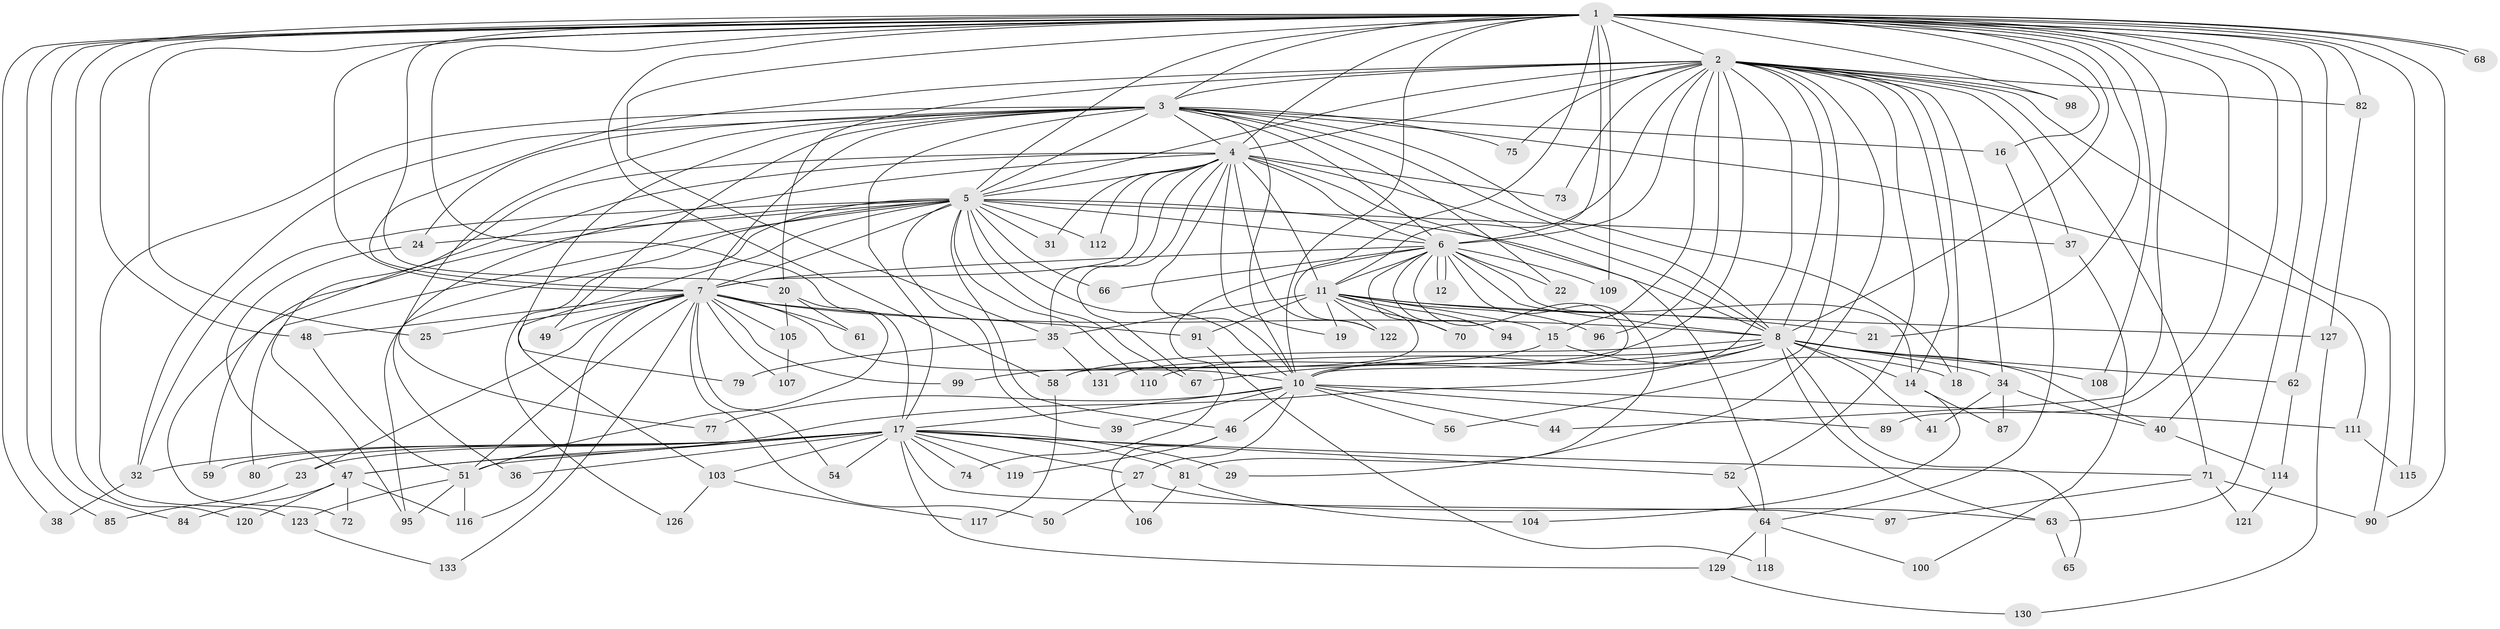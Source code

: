 // original degree distribution, {38: 0.007518796992481203, 17: 0.007518796992481203, 23: 0.015037593984962405, 21: 0.022556390977443608, 25: 0.007518796992481203, 24: 0.007518796992481203, 20: 0.007518796992481203, 18: 0.007518796992481203, 10: 0.007518796992481203, 2: 0.5338345864661654, 7: 0.007518796992481203, 4: 0.09022556390977443, 3: 0.24060150375939848, 5: 0.015037593984962405, 6: 0.022556390977443608}
// Generated by graph-tools (version 1.1) at 2025/41/03/06/25 10:41:33]
// undirected, 105 vertices, 246 edges
graph export_dot {
graph [start="1"]
  node [color=gray90,style=filled];
  1 [super="+42"];
  2 [super="+9"];
  3 [super="+30"];
  4 [super="+93"];
  5 [super="+28"];
  6 [super="+88"];
  7 [super="+60"];
  8 [super="+76"];
  10 [super="+83"];
  11 [super="+13"];
  12;
  14 [super="+26"];
  15;
  16;
  17 [super="+57"];
  18 [super="+55"];
  19 [super="+45"];
  20;
  21;
  22;
  23;
  24;
  25;
  27 [super="+101"];
  29;
  31;
  32 [super="+33"];
  34 [super="+43"];
  35 [super="+86"];
  36;
  37;
  38;
  39;
  40;
  41;
  44;
  46;
  47 [super="+53"];
  48;
  49;
  50;
  51 [super="+69"];
  52;
  54;
  56;
  58 [super="+92"];
  59;
  61;
  62;
  63;
  64 [super="+124"];
  65;
  66;
  67 [super="+78"];
  68;
  70;
  71 [super="+113"];
  72;
  73;
  74;
  75;
  77;
  79;
  80;
  81;
  82;
  84;
  85;
  87;
  89;
  90;
  91;
  94;
  95 [super="+132"];
  96;
  97;
  98 [super="+102"];
  99;
  100;
  103;
  104;
  105;
  106;
  107;
  108;
  109;
  110;
  111;
  112;
  114;
  115;
  116 [super="+128"];
  117;
  118;
  119;
  120;
  121;
  122 [super="+125"];
  123;
  126;
  127;
  129;
  130;
  131;
  133;
  1 -- 2 [weight=2];
  1 -- 3;
  1 -- 4;
  1 -- 5;
  1 -- 6;
  1 -- 7;
  1 -- 8;
  1 -- 10;
  1 -- 16;
  1 -- 17 [weight=2];
  1 -- 20;
  1 -- 21 [weight=2];
  1 -- 25;
  1 -- 35 [weight=2];
  1 -- 38;
  1 -- 40;
  1 -- 44;
  1 -- 48;
  1 -- 58;
  1 -- 62;
  1 -- 63;
  1 -- 68;
  1 -- 68;
  1 -- 82;
  1 -- 84;
  1 -- 85;
  1 -- 89;
  1 -- 90;
  1 -- 98;
  1 -- 108;
  1 -- 109;
  1 -- 115;
  1 -- 120;
  1 -- 122;
  2 -- 3 [weight=2];
  2 -- 4 [weight=2];
  2 -- 5 [weight=2];
  2 -- 6 [weight=2];
  2 -- 7 [weight=2];
  2 -- 8 [weight=2];
  2 -- 10 [weight=2];
  2 -- 15;
  2 -- 18;
  2 -- 34;
  2 -- 71;
  2 -- 73;
  2 -- 90;
  2 -- 96;
  2 -- 131;
  2 -- 11;
  2 -- 75;
  2 -- 14;
  2 -- 82;
  2 -- 20;
  2 -- 29;
  2 -- 98 [weight=2];
  2 -- 37;
  2 -- 52;
  2 -- 56;
  3 -- 4;
  3 -- 5 [weight=2];
  3 -- 6;
  3 -- 7;
  3 -- 8;
  3 -- 10;
  3 -- 16;
  3 -- 17;
  3 -- 18;
  3 -- 22;
  3 -- 24;
  3 -- 32;
  3 -- 49;
  3 -- 75;
  3 -- 77;
  3 -- 79;
  3 -- 123;
  3 -- 111;
  4 -- 5;
  4 -- 6;
  4 -- 7;
  4 -- 8;
  4 -- 10;
  4 -- 19;
  4 -- 31;
  4 -- 36;
  4 -- 64;
  4 -- 72;
  4 -- 73;
  4 -- 95;
  4 -- 112;
  4 -- 122;
  4 -- 11;
  4 -- 35;
  4 -- 67;
  5 -- 6;
  5 -- 7;
  5 -- 8;
  5 -- 10;
  5 -- 24;
  5 -- 31;
  5 -- 37;
  5 -- 39;
  5 -- 46;
  5 -- 59;
  5 -- 66;
  5 -- 67;
  5 -- 80;
  5 -- 103;
  5 -- 110;
  5 -- 112;
  5 -- 126;
  5 -- 95;
  5 -- 32;
  6 -- 7;
  6 -- 8 [weight=2];
  6 -- 10;
  6 -- 11;
  6 -- 12;
  6 -- 12;
  6 -- 14;
  6 -- 22;
  6 -- 66;
  6 -- 70;
  6 -- 74;
  6 -- 81;
  6 -- 94;
  6 -- 109;
  7 -- 8 [weight=2];
  7 -- 10;
  7 -- 23;
  7 -- 25;
  7 -- 48;
  7 -- 49;
  7 -- 50;
  7 -- 54;
  7 -- 61;
  7 -- 91;
  7 -- 99;
  7 -- 105;
  7 -- 107;
  7 -- 116;
  7 -- 133;
  7 -- 51;
  8 -- 10;
  8 -- 34;
  8 -- 40;
  8 -- 41;
  8 -- 47;
  8 -- 58;
  8 -- 62;
  8 -- 63;
  8 -- 65;
  8 -- 67;
  8 -- 108;
  8 -- 110;
  8 -- 14;
  10 -- 27;
  10 -- 39;
  10 -- 44;
  10 -- 46;
  10 -- 56;
  10 -- 77;
  10 -- 89;
  10 -- 111;
  10 -- 17;
  11 -- 15;
  11 -- 19 [weight=2];
  11 -- 21;
  11 -- 35;
  11 -- 91;
  11 -- 96;
  11 -- 70;
  11 -- 94;
  11 -- 127;
  11 -- 122;
  11 -- 58;
  14 -- 87;
  14 -- 104;
  15 -- 99;
  15 -- 18;
  16 -- 64;
  17 -- 23;
  17 -- 27;
  17 -- 29;
  17 -- 32;
  17 -- 36;
  17 -- 51;
  17 -- 52;
  17 -- 54;
  17 -- 59;
  17 -- 71;
  17 -- 74;
  17 -- 80;
  17 -- 81;
  17 -- 97;
  17 -- 103;
  17 -- 119;
  17 -- 129;
  17 -- 47;
  20 -- 61;
  20 -- 105;
  20 -- 51;
  23 -- 85;
  24 -- 47;
  27 -- 50;
  27 -- 63;
  32 -- 38;
  34 -- 41;
  34 -- 40;
  34 -- 87;
  35 -- 79;
  35 -- 131;
  37 -- 100;
  40 -- 114;
  46 -- 106;
  46 -- 119;
  47 -- 72;
  47 -- 84;
  47 -- 120;
  47 -- 116;
  48 -- 51;
  51 -- 116;
  51 -- 123;
  51 -- 95;
  52 -- 64;
  58 -- 117;
  62 -- 114;
  63 -- 65;
  64 -- 100;
  64 -- 118;
  64 -- 129;
  71 -- 97;
  71 -- 121;
  71 -- 90;
  81 -- 104;
  81 -- 106;
  82 -- 127;
  91 -- 118;
  103 -- 117;
  103 -- 126;
  105 -- 107;
  111 -- 115;
  114 -- 121;
  123 -- 133;
  127 -- 130;
  129 -- 130;
}
